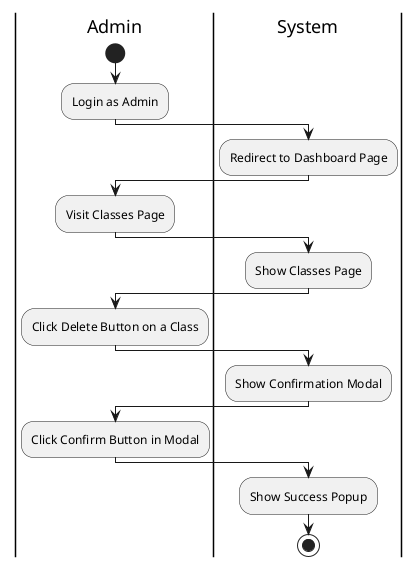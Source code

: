 @startuml Delete Class
|Admin|
start
:Login as Admin;
|System|
:Redirect to Dashboard Page;
|Admin|
:Visit Classes Page;
|System|
:Show Classes Page;
|Admin|
:Click Delete Button on a Class;
|System|
:Show Confirmation Modal;
|Admin|
:Click Confirm Button in Modal;
|System|
:Show Success Popup;
stop
@enduml
